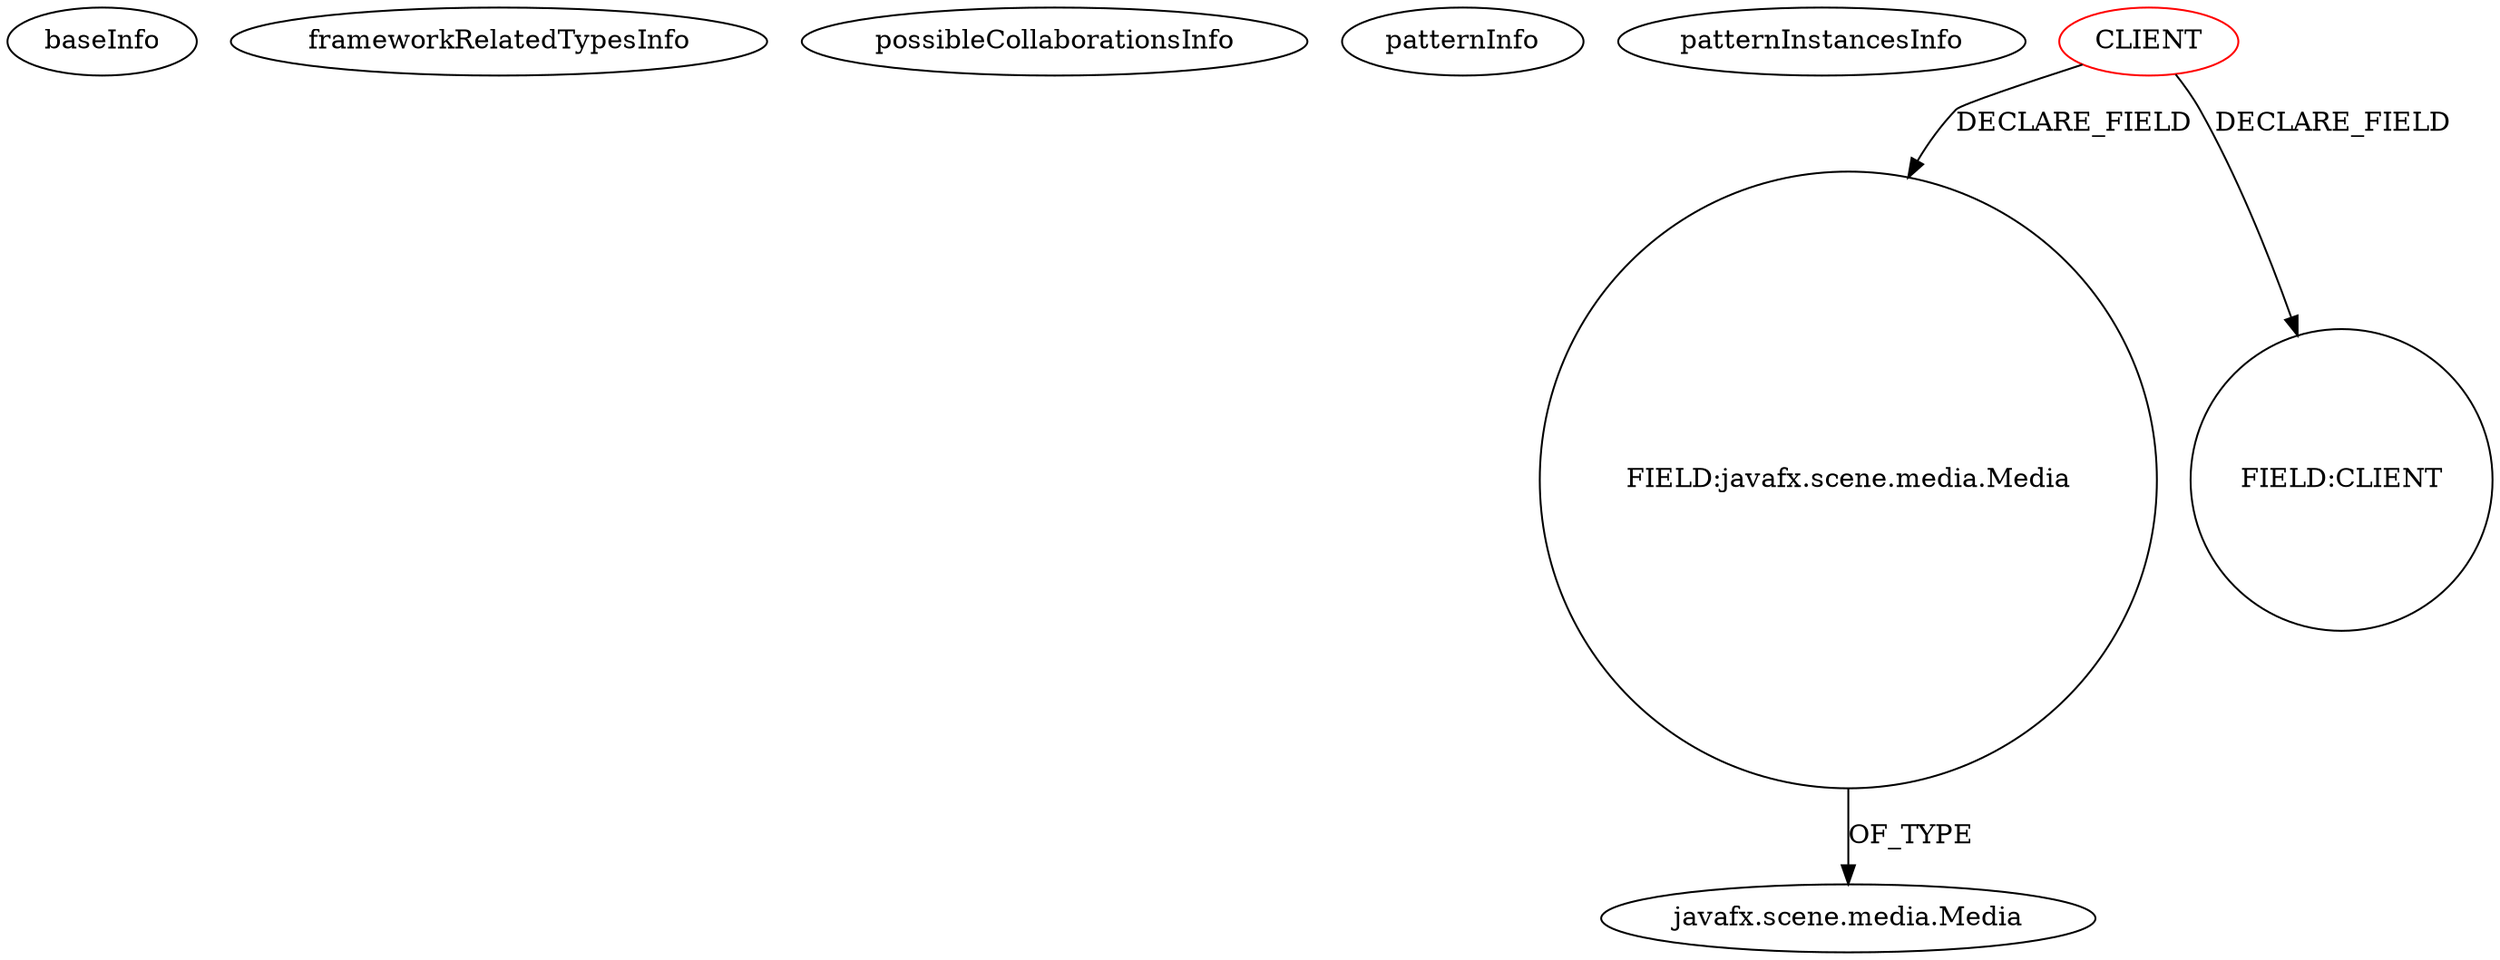 digraph {
baseInfo[graphId=4665,category="pattern",isAnonymous=false,possibleRelation=false]
frameworkRelatedTypesInfo[]
possibleCollaborationsInfo[]
patternInfo[frequency=2.0,patternRootClient=0]
patternInstancesInfo[0="Williamgood-CST517-VR~/Williamgood-CST517-VR/CST517-VR-master/src/VRApp.java~VRApp~1614",1="fChristenson-cv~/fChristenson-cv/cv-master/src/se/fidde/cv/view/screens/CVMain.java~CVMain~2670"]
4[label="FIELD:javafx.scene.media.Media",vertexType="FIELD_DECLARATION",isFrameworkType=false,shape=circle]
0[label="CLIENT",vertexType="ROOT_CLIENT_CLASS_DECLARATION",isFrameworkType=false,color=red]
5[label="javafx.scene.media.Media",vertexType="FRAMEWORK_CLASS_TYPE",isFrameworkType=false]
12[label="FIELD:CLIENT",vertexType="FIELD_DECLARATION",isFrameworkType=false,shape=circle]
4->5[label="OF_TYPE"]
0->12[label="DECLARE_FIELD"]
0->4[label="DECLARE_FIELD"]
}
